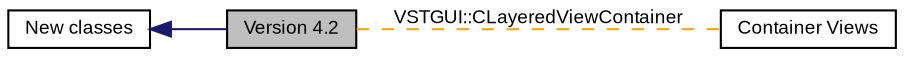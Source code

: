 digraph "Version 4.2"
{
  bgcolor="transparent";
  edge [fontname="Arial",fontsize="9",labelfontname="Arial",labelfontsize="9"];
  node [fontname="Arial",fontsize="9",shape=record];
  rankdir=LR;
  Node2 [label="Container Views",height=0.2,width=0.4,color="black",URL="$group__containerviews.html"];
  Node0 [label="Version 4.2",height=0.2,width=0.4,color="black", fillcolor="grey75", style="filled" fontcolor="black"];
  Node1 [label="New classes",height=0.2,width=0.4,color="black",URL="$group__new__in.html"];
  Node1->Node0 [shape=plaintext, color="midnightblue", dir="back", style="solid"];
  Node0->Node2 [shape=plaintext, label="VSTGUI::CLayeredViewContainer", color="orange", dir="none", style="dashed"];
}
